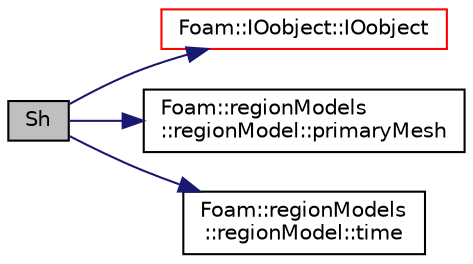 digraph "Sh"
{
  bgcolor="transparent";
  edge [fontname="Helvetica",fontsize="10",labelfontname="Helvetica",labelfontsize="10"];
  node [fontname="Helvetica",fontsize="10",shape=record];
  rankdir="LR";
  Node1 [label="Sh",height=0.2,width=0.4,color="black", fillcolor="grey75", style="filled", fontcolor="black"];
  Node1 -> Node2 [color="midnightblue",fontsize="10",style="solid",fontname="Helvetica"];
  Node2 [label="Foam::IOobject::IOobject",height=0.2,width=0.4,color="red",URL="$a01179.html#a685873fbbf7ab615e064d2bd0928f09b",tooltip="Construct from name, instance, registry, io options. "];
  Node1 -> Node3 [color="midnightblue",fontsize="10",style="solid",fontname="Helvetica"];
  Node3 [label="Foam::regionModels\l::regionModel::primaryMesh",height=0.2,width=0.4,color="black",URL="$a02133.html#a3f74d6f26fb409562d28d2365d1bbf12",tooltip="Return the reference to the primary mesh database. "];
  Node1 -> Node4 [color="midnightblue",fontsize="10",style="solid",fontname="Helvetica"];
  Node4 [label="Foam::regionModels\l::regionModel::time",height=0.2,width=0.4,color="black",URL="$a02133.html#ab5a56b597db315d880e81c09a4341244",tooltip="Return the reference to the time database. "];
}
